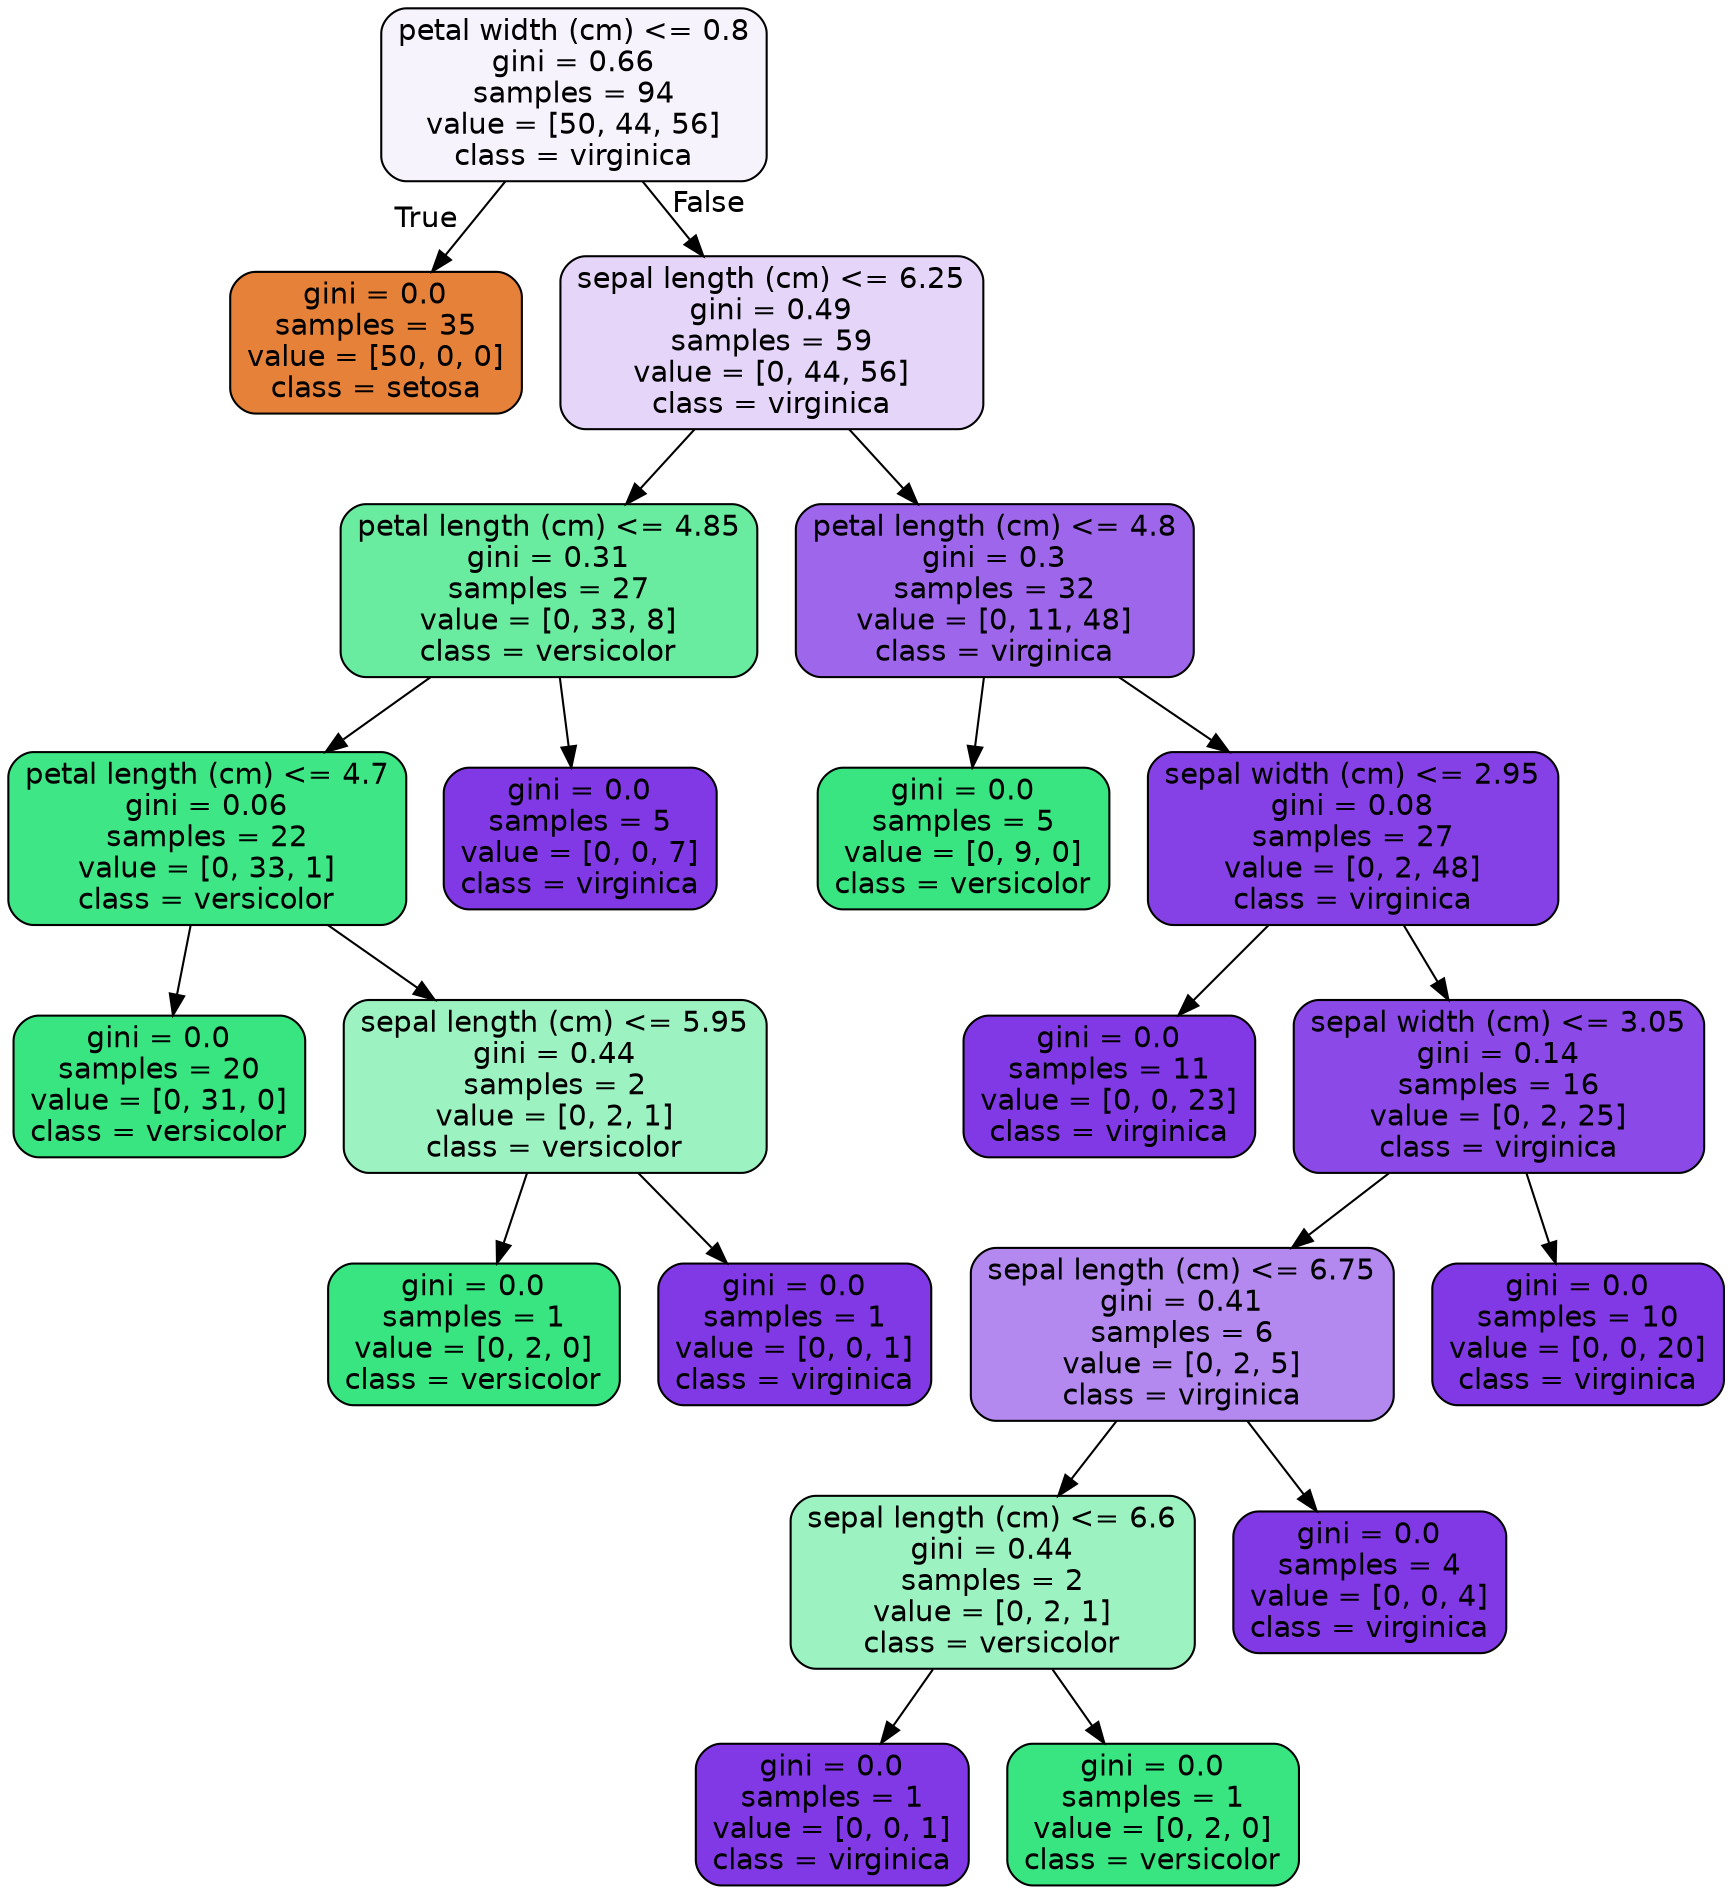 digraph Tree {
node [shape=box, style="filled, rounded", color="black", fontname=helvetica] ;
edge [fontname=helvetica] ;
0 [label="petal width (cm) <= 0.8\ngini = 0.66\nsamples = 94\nvalue = [50, 44, 56]\nclass = virginica", fillcolor="#f7f3fd"] ;
1 [label="gini = 0.0\nsamples = 35\nvalue = [50, 0, 0]\nclass = setosa", fillcolor="#e58139"] ;
0 -> 1 [labeldistance=2.5, labelangle=45, headlabel="True"] ;
2 [label="sepal length (cm) <= 6.25\ngini = 0.49\nsamples = 59\nvalue = [0, 44, 56]\nclass = virginica", fillcolor="#e4d5f9"] ;
0 -> 2 [labeldistance=2.5, labelangle=-45, headlabel="False"] ;
3 [label="petal length (cm) <= 4.85\ngini = 0.31\nsamples = 27\nvalue = [0, 33, 8]\nclass = versicolor", fillcolor="#69eba0"] ;
2 -> 3 ;
4 [label="petal length (cm) <= 4.7\ngini = 0.06\nsamples = 22\nvalue = [0, 33, 1]\nclass = versicolor", fillcolor="#3fe685"] ;
3 -> 4 ;
5 [label="gini = 0.0\nsamples = 20\nvalue = [0, 31, 0]\nclass = versicolor", fillcolor="#39e581"] ;
4 -> 5 ;
6 [label="sepal length (cm) <= 5.95\ngini = 0.44\nsamples = 2\nvalue = [0, 2, 1]\nclass = versicolor", fillcolor="#9cf2c0"] ;
4 -> 6 ;
7 [label="gini = 0.0\nsamples = 1\nvalue = [0, 2, 0]\nclass = versicolor", fillcolor="#39e581"] ;
6 -> 7 ;
8 [label="gini = 0.0\nsamples = 1\nvalue = [0, 0, 1]\nclass = virginica", fillcolor="#8139e5"] ;
6 -> 8 ;
9 [label="gini = 0.0\nsamples = 5\nvalue = [0, 0, 7]\nclass = virginica", fillcolor="#8139e5"] ;
3 -> 9 ;
10 [label="petal length (cm) <= 4.8\ngini = 0.3\nsamples = 32\nvalue = [0, 11, 48]\nclass = virginica", fillcolor="#9e66eb"] ;
2 -> 10 ;
11 [label="gini = 0.0\nsamples = 5\nvalue = [0, 9, 0]\nclass = versicolor", fillcolor="#39e581"] ;
10 -> 11 ;
12 [label="sepal width (cm) <= 2.95\ngini = 0.08\nsamples = 27\nvalue = [0, 2, 48]\nclass = virginica", fillcolor="#8641e6"] ;
10 -> 12 ;
13 [label="gini = 0.0\nsamples = 11\nvalue = [0, 0, 23]\nclass = virginica", fillcolor="#8139e5"] ;
12 -> 13 ;
14 [label="sepal width (cm) <= 3.05\ngini = 0.14\nsamples = 16\nvalue = [0, 2, 25]\nclass = virginica", fillcolor="#8b49e7"] ;
12 -> 14 ;
15 [label="sepal length (cm) <= 6.75\ngini = 0.41\nsamples = 6\nvalue = [0, 2, 5]\nclass = virginica", fillcolor="#b388ef"] ;
14 -> 15 ;
16 [label="sepal length (cm) <= 6.6\ngini = 0.44\nsamples = 2\nvalue = [0, 2, 1]\nclass = versicolor", fillcolor="#9cf2c0"] ;
15 -> 16 ;
17 [label="gini = 0.0\nsamples = 1\nvalue = [0, 0, 1]\nclass = virginica", fillcolor="#8139e5"] ;
16 -> 17 ;
18 [label="gini = 0.0\nsamples = 1\nvalue = [0, 2, 0]\nclass = versicolor", fillcolor="#39e581"] ;
16 -> 18 ;
19 [label="gini = 0.0\nsamples = 4\nvalue = [0, 0, 4]\nclass = virginica", fillcolor="#8139e5"] ;
15 -> 19 ;
20 [label="gini = 0.0\nsamples = 10\nvalue = [0, 0, 20]\nclass = virginica", fillcolor="#8139e5"] ;
14 -> 20 ;
}